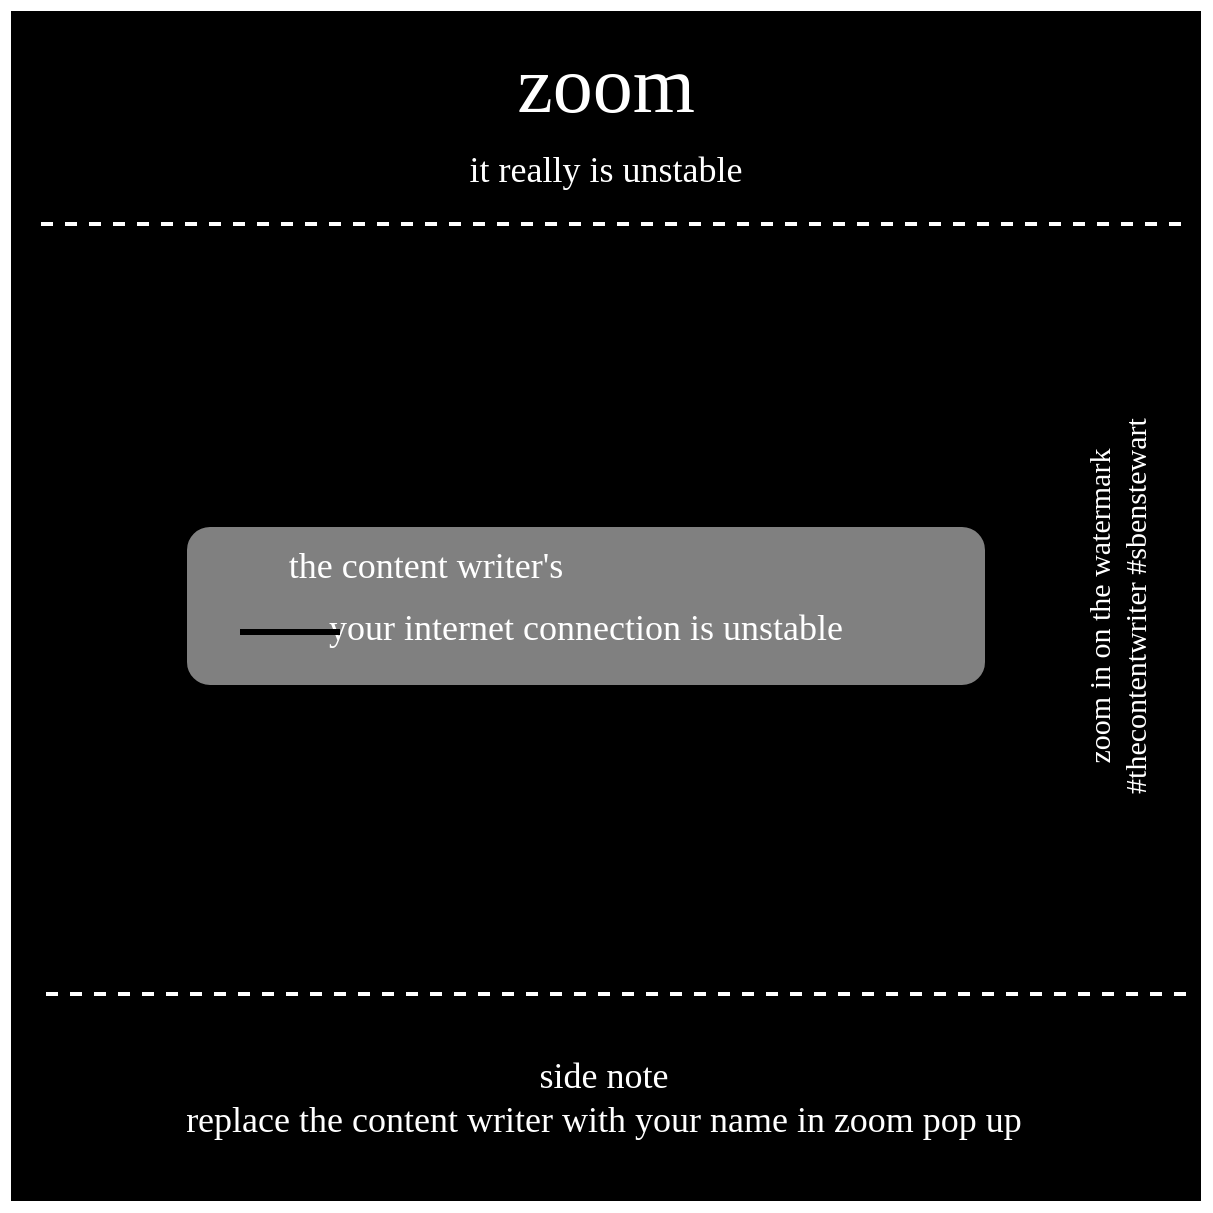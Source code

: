 <mxfile version="14.6.11" type="device"><diagram id="dX7Dphyso45SB9-RoEhv" name="Page-1"><mxGraphModel dx="1038" dy="556" grid="1" gridSize="10" guides="1" tooltips="1" connect="1" arrows="1" fold="1" page="1" pageScale="1" pageWidth="827" pageHeight="1169" math="0" shadow="0"><root><mxCell id="0"/><mxCell id="1" parent="0"/><mxCell id="nfxZPmU7g6QgWNAvG-ER-2" value="" style="whiteSpace=wrap;html=1;aspect=fixed;strokeWidth=5;fontFamily=xkcd;fillColor=#000000;strokeColor=#FFFFFF;" parent="1" vertex="1"><mxGeometry x="210" y="90" width="600" height="600" as="geometry"/></mxCell><mxCell id="8b6ggLF4gSHIukh4vJdm-18" value="&lt;font&gt;&lt;span style=&quot;font-size: 40px&quot;&gt;&lt;font color=&quot;#ffffff&quot;&gt;zoom&lt;/font&gt;&lt;/span&gt;&lt;br&gt;&lt;/font&gt;" style="text;html=1;strokeColor=none;fillColor=none;align=center;verticalAlign=middle;whiteSpace=wrap;rounded=0;fontFamily=xkcd;" parent="1" vertex="1"><mxGeometry x="225" y="118" width="570" height="22" as="geometry"/></mxCell><mxCell id="8b6ggLF4gSHIukh4vJdm-24" value="&lt;font&gt;&lt;span style=&quot;font-size: 18px&quot;&gt;&lt;font color=&quot;#ffffff&quot;&gt;it really is unstable&lt;/font&gt;&lt;/span&gt;&lt;br&gt;&lt;/font&gt;" style="text;html=1;strokeColor=none;fillColor=none;align=center;verticalAlign=middle;whiteSpace=wrap;rounded=0;fontFamily=xkcd;" parent="1" vertex="1"><mxGeometry x="210" y="162" width="600" height="20" as="geometry"/></mxCell><mxCell id="8b6ggLF4gSHIukh4vJdm-30" value="" style="endArrow=none;dashed=1;html=1;strokeWidth=2;strokeColor=#FFFFFF;" parent="1" edge="1"><mxGeometry width="50" height="50" relative="1" as="geometry"><mxPoint x="797.5" y="199" as="sourcePoint"/><mxPoint x="222.5" y="199" as="targetPoint"/></mxGeometry></mxCell><mxCell id="k-dpR7HA_-HZ3Fbqk2lw-16" value="" style="endArrow=none;dashed=1;html=1;strokeWidth=2;strokeColor=#FFFFFF;" parent="1" edge="1"><mxGeometry width="50" height="50" relative="1" as="geometry"><mxPoint x="800" y="584" as="sourcePoint"/><mxPoint x="225" y="584" as="targetPoint"/></mxGeometry></mxCell><mxCell id="k-dpR7HA_-HZ3Fbqk2lw-17" value="&lt;font style=&quot;font-size: 18px&quot;&gt;&lt;font color=&quot;#ffffff&quot; style=&quot;font-size: 18px&quot;&gt;&lt;span&gt;side note&lt;br&gt;replace the content writer with your name in zoom pop up&lt;/span&gt;&lt;/font&gt;&lt;br&gt;&lt;/font&gt;" style="text;html=1;strokeColor=none;fillColor=none;align=center;verticalAlign=middle;whiteSpace=wrap;rounded=0;fontFamily=xkcd;" parent="1" vertex="1"><mxGeometry x="208.5" y="596" width="600" height="80" as="geometry"/></mxCell><mxCell id="euaHSMH8fYii958cPEId-22" style="edgeStyle=orthogonalEdgeStyle;rounded=0;orthogonalLoop=1;jettySize=auto;html=1;exitX=0.5;exitY=1;exitDx=0;exitDy=0;strokeWidth=2;" parent="1" edge="1"><mxGeometry relative="1" as="geometry"><mxPoint x="661" y="451" as="sourcePoint"/><mxPoint x="661" y="451" as="targetPoint"/></mxGeometry></mxCell><mxCell id="pKVuHFSoDqtFi99w7tCS-15" value="&lt;font style=&quot;font-size: 15px&quot;&gt;&lt;font color=&quot;#ffffff&quot;&gt;zoom in on the watermark&lt;br&gt;#thecontentwriter #sbenstewart&lt;/font&gt;&lt;br&gt;&lt;/font&gt;" style="text;html=1;strokeColor=none;fillColor=none;align=center;verticalAlign=middle;whiteSpace=wrap;rounded=0;rotation=-90;fontFamily=xkcd;" parent="1" vertex="1"><mxGeometry x="605" y="380" width="320" height="20" as="geometry"/></mxCell><mxCell id="RD1Mk3fZ7WwQ8rvGXDIm-2" value="&lt;span style=&quot;color: rgb(255 , 255 , 255) ; font-family: &amp;#34;xkcd&amp;#34; ; font-size: 18px ; font-style: normal ; font-weight: 400 ; letter-spacing: normal ; text-align: center ; text-indent: 0px ; text-transform: none ; word-spacing: 0px ; display: inline ; float: none&quot;&gt;&lt;br&gt;your internet connection is unstable&lt;/span&gt;" style="rounded=1;whiteSpace=wrap;html=1;fillColor=#808080;" vertex="1" parent="1"><mxGeometry x="300" y="350" width="400" height="80" as="geometry"/></mxCell><mxCell id="RD1Mk3fZ7WwQ8rvGXDIm-3" value="&lt;font&gt;&lt;span style=&quot;font-size: 18px&quot;&gt;&lt;font color=&quot;#ffffff&quot;&gt;the content writer's&lt;/font&gt;&lt;/span&gt;&lt;br&gt;&lt;/font&gt;" style="text;html=1;strokeColor=none;fillColor=none;align=center;verticalAlign=middle;whiteSpace=wrap;rounded=0;fontFamily=xkcd;" vertex="1" parent="1"><mxGeometry x="290" y="360" width="260" height="20" as="geometry"/></mxCell><mxCell id="RD1Mk3fZ7WwQ8rvGXDIm-5" value="" style="endArrow=none;html=1;strokeWidth=3;" edge="1" parent="1"><mxGeometry width="50" height="50" relative="1" as="geometry"><mxPoint x="327" y="403" as="sourcePoint"/><mxPoint x="377" y="403" as="targetPoint"/><Array as="points"><mxPoint x="347" y="403"/></Array></mxGeometry></mxCell></root></mxGraphModel></diagram></mxfile>